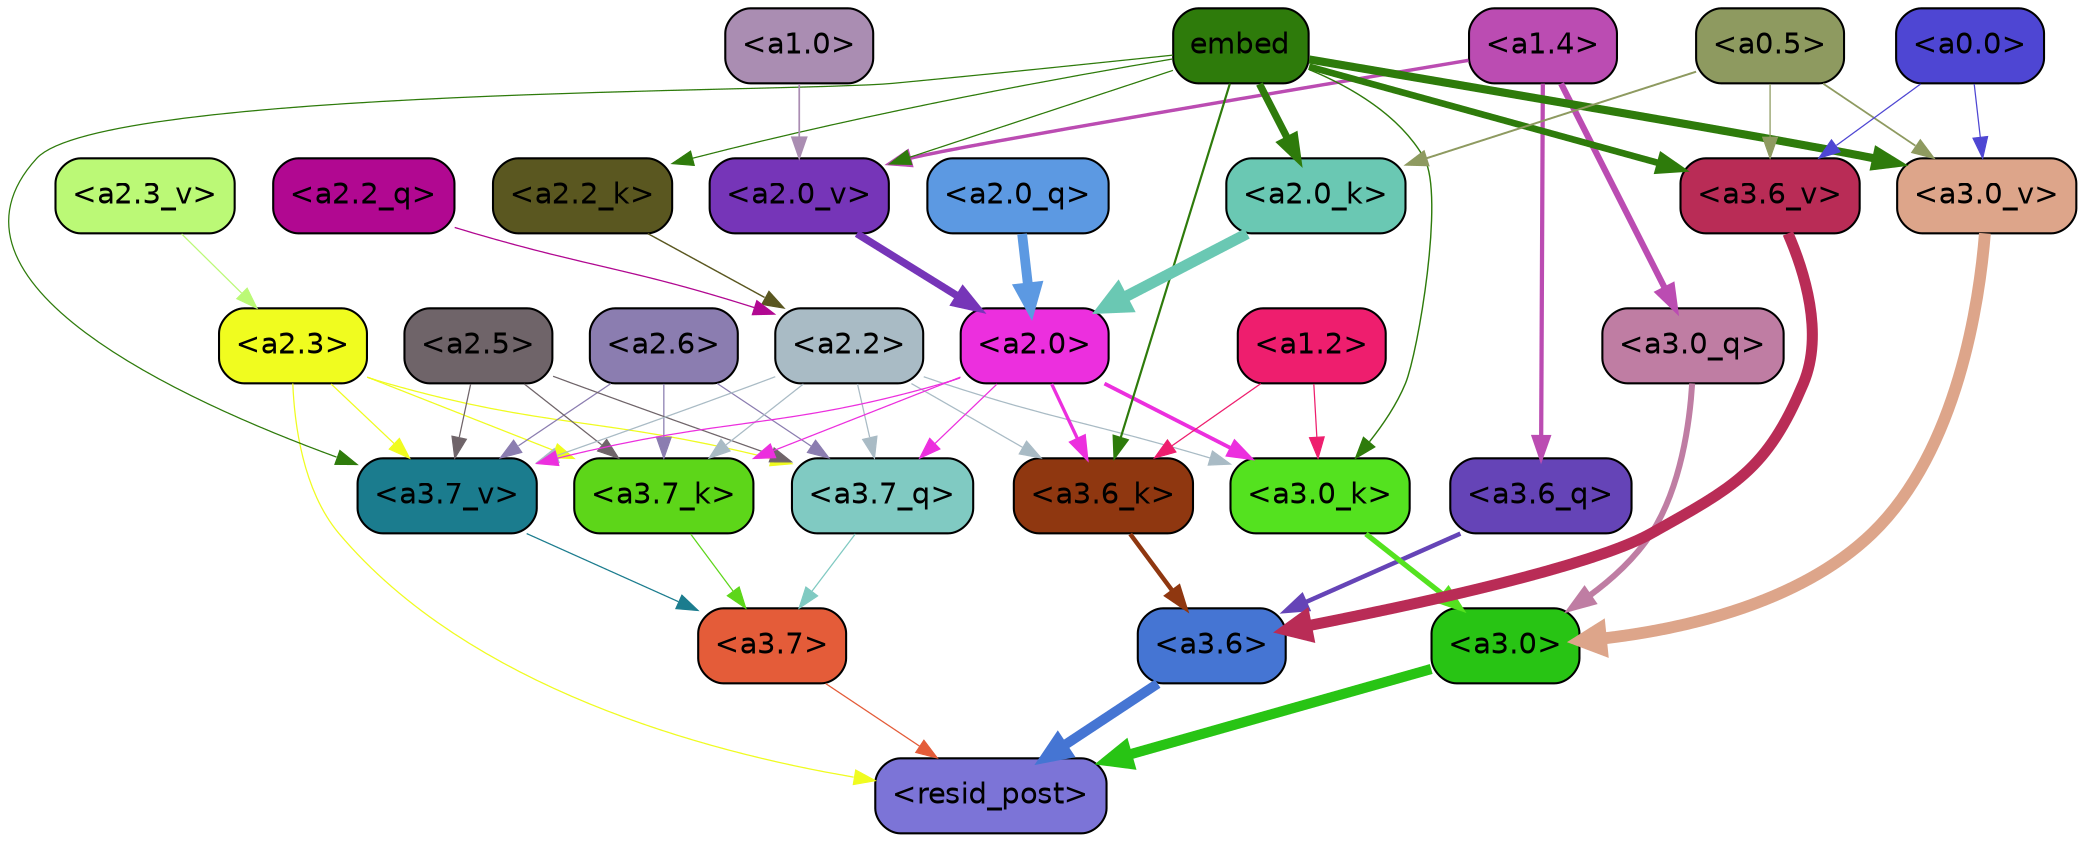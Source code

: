 strict digraph "" {
	graph [bgcolor=transparent,
		layout=dot,
		overlap=false,
		splines=true
	];
	"<a3.7>"	[color=black,
		fillcolor="#e45c39",
		fontname=Helvetica,
		shape=box,
		style="filled, rounded"];
	"<resid_post>"	[color=black,
		fillcolor="#7c74d7",
		fontname=Helvetica,
		shape=box,
		style="filled, rounded"];
	"<a3.7>" -> "<resid_post>"	[color="#e45c39",
		penwidth=0.6];
	"<a3.6>"	[color=black,
		fillcolor="#4575d3",
		fontname=Helvetica,
		shape=box,
		style="filled, rounded"];
	"<a3.6>" -> "<resid_post>"	[color="#4575d3",
		penwidth=4.751592040061951];
	"<a3.0>"	[color=black,
		fillcolor="#28c414",
		fontname=Helvetica,
		shape=box,
		style="filled, rounded"];
	"<a3.0>" -> "<resid_post>"	[color="#28c414",
		penwidth=4.904066681861877];
	"<a2.3>"	[color=black,
		fillcolor="#f0fc1f",
		fontname=Helvetica,
		shape=box,
		style="filled, rounded"];
	"<a2.3>" -> "<resid_post>"	[color="#f0fc1f",
		penwidth=0.6];
	"<a3.7_q>"	[color=black,
		fillcolor="#80cac2",
		fontname=Helvetica,
		shape=box,
		style="filled, rounded"];
	"<a2.3>" -> "<a3.7_q>"	[color="#f0fc1f",
		penwidth=0.6];
	"<a3.7_k>"	[color=black,
		fillcolor="#5dd619",
		fontname=Helvetica,
		shape=box,
		style="filled, rounded"];
	"<a2.3>" -> "<a3.7_k>"	[color="#f0fc1f",
		penwidth=0.6];
	"<a3.7_v>"	[color=black,
		fillcolor="#1b7c8e",
		fontname=Helvetica,
		shape=box,
		style="filled, rounded"];
	"<a2.3>" -> "<a3.7_v>"	[color="#f0fc1f",
		penwidth=0.6];
	"<a3.7_q>" -> "<a3.7>"	[color="#80cac2",
		penwidth=0.6];
	"<a3.6_q>"	[color=black,
		fillcolor="#6544b7",
		fontname=Helvetica,
		shape=box,
		style="filled, rounded"];
	"<a3.6_q>" -> "<a3.6>"	[color="#6544b7",
		penwidth=2.160832464694977];
	"<a3.0_q>"	[color=black,
		fillcolor="#bf7da3",
		fontname=Helvetica,
		shape=box,
		style="filled, rounded"];
	"<a3.0_q>" -> "<a3.0>"	[color="#bf7da3",
		penwidth=2.870753765106201];
	"<a3.7_k>" -> "<a3.7>"	[color="#5dd619",
		penwidth=0.6];
	"<a3.6_k>"	[color=black,
		fillcolor="#8f3710",
		fontname=Helvetica,
		shape=box,
		style="filled, rounded"];
	"<a3.6_k>" -> "<a3.6>"	[color="#8f3710",
		penwidth=2.13908451795578];
	"<a3.0_k>"	[color=black,
		fillcolor="#54e21f",
		fontname=Helvetica,
		shape=box,
		style="filled, rounded"];
	"<a3.0_k>" -> "<a3.0>"	[color="#54e21f",
		penwidth=2.520303964614868];
	"<a3.7_v>" -> "<a3.7>"	[color="#1b7c8e",
		penwidth=0.6];
	"<a3.6_v>"	[color=black,
		fillcolor="#b92c56",
		fontname=Helvetica,
		shape=box,
		style="filled, rounded"];
	"<a3.6_v>" -> "<a3.6>"	[color="#b92c56",
		penwidth=5.297133803367615];
	"<a3.0_v>"	[color=black,
		fillcolor="#dda58a",
		fontname=Helvetica,
		shape=box,
		style="filled, rounded"];
	"<a3.0_v>" -> "<a3.0>"	[color="#dda58a",
		penwidth=5.680712580680847];
	"<a2.6>"	[color=black,
		fillcolor="#8b7db0",
		fontname=Helvetica,
		shape=box,
		style="filled, rounded"];
	"<a2.6>" -> "<a3.7_q>"	[color="#8b7db0",
		penwidth=0.6];
	"<a2.6>" -> "<a3.7_k>"	[color="#8b7db0",
		penwidth=0.6];
	"<a2.6>" -> "<a3.7_v>"	[color="#8b7db0",
		penwidth=0.6];
	"<a2.5>"	[color=black,
		fillcolor="#6f6469",
		fontname=Helvetica,
		shape=box,
		style="filled, rounded"];
	"<a2.5>" -> "<a3.7_q>"	[color="#6f6469",
		penwidth=0.6];
	"<a2.5>" -> "<a3.7_k>"	[color="#6f6469",
		penwidth=0.6];
	"<a2.5>" -> "<a3.7_v>"	[color="#6f6469",
		penwidth=0.6];
	"<a2.2>"	[color=black,
		fillcolor="#a9bbc5",
		fontname=Helvetica,
		shape=box,
		style="filled, rounded"];
	"<a2.2>" -> "<a3.7_q>"	[color="#a9bbc5",
		penwidth=0.6];
	"<a2.2>" -> "<a3.7_k>"	[color="#a9bbc5",
		penwidth=0.6];
	"<a2.2>" -> "<a3.6_k>"	[color="#a9bbc5",
		penwidth=0.6];
	"<a2.2>" -> "<a3.0_k>"	[color="#a9bbc5",
		penwidth=0.6];
	"<a2.2>" -> "<a3.7_v>"	[color="#a9bbc5",
		penwidth=0.6];
	"<a2.0>"	[color=black,
		fillcolor="#ec2fde",
		fontname=Helvetica,
		shape=box,
		style="filled, rounded"];
	"<a2.0>" -> "<a3.7_q>"	[color="#ec2fde",
		penwidth=0.6];
	"<a2.0>" -> "<a3.7_k>"	[color="#ec2fde",
		penwidth=0.6];
	"<a2.0>" -> "<a3.6_k>"	[color="#ec2fde",
		penwidth=1.5897698998451233];
	"<a2.0>" -> "<a3.0_k>"	[color="#ec2fde",
		penwidth=1.8405593037605286];
	"<a2.0>" -> "<a3.7_v>"	[color="#ec2fde",
		penwidth=0.6];
	"<a1.4>"	[color=black,
		fillcolor="#bb4cb2",
		fontname=Helvetica,
		shape=box,
		style="filled, rounded"];
	"<a1.4>" -> "<a3.6_q>"	[color="#bb4cb2",
		penwidth=2.038943290710449];
	"<a1.4>" -> "<a3.0_q>"	[color="#bb4cb2",
		penwidth=2.9756359085440636];
	"<a2.0_v>"	[color=black,
		fillcolor="#7635b8",
		fontname=Helvetica,
		shape=box,
		style="filled, rounded"];
	"<a1.4>" -> "<a2.0_v>"	[color="#bb4cb2",
		penwidth=1.6503054380882531];
	"<a1.2>"	[color=black,
		fillcolor="#ee1e6e",
		fontname=Helvetica,
		shape=box,
		style="filled, rounded"];
	"<a1.2>" -> "<a3.6_k>"	[color="#ee1e6e",
		penwidth=0.6];
	"<a1.2>" -> "<a3.0_k>"	[color="#ee1e6e",
		penwidth=0.6];
	embed	[color=black,
		fillcolor="#2e7b0b",
		fontname=Helvetica,
		shape=box,
		style="filled, rounded"];
	embed -> "<a3.6_k>"	[color="#2e7b0b",
		penwidth=1.046662151813507];
	embed -> "<a3.0_k>"	[color="#2e7b0b",
		penwidth=0.6800519227981567];
	embed -> "<a3.7_v>"	[color="#2e7b0b",
		penwidth=0.6];
	embed -> "<a3.6_v>"	[color="#2e7b0b",
		penwidth=3.1840110421180725];
	embed -> "<a3.0_v>"	[color="#2e7b0b",
		penwidth=3.9005755856633186];
	"<a2.2_k>"	[color=black,
		fillcolor="#5a5720",
		fontname=Helvetica,
		shape=box,
		style="filled, rounded"];
	embed -> "<a2.2_k>"	[color="#2e7b0b",
		penwidth=0.6];
	"<a2.0_k>"	[color=black,
		fillcolor="#6ac8b3",
		fontname=Helvetica,
		shape=box,
		style="filled, rounded"];
	embed -> "<a2.0_k>"	[color="#2e7b0b",
		penwidth=3.5012558698654175];
	embed -> "<a2.0_v>"	[color="#2e7b0b",
		penwidth=0.6];
	"<a0.5>"	[color=black,
		fillcolor="#8e9a60",
		fontname=Helvetica,
		shape=box,
		style="filled, rounded"];
	"<a0.5>" -> "<a3.6_v>"	[color="#8e9a60",
		penwidth=0.6];
	"<a0.5>" -> "<a3.0_v>"	[color="#8e9a60",
		penwidth=0.8493617177009583];
	"<a0.5>" -> "<a2.0_k>"	[color="#8e9a60",
		penwidth=0.9490888118743896];
	"<a0.0>"	[color=black,
		fillcolor="#4e46d3",
		fontname=Helvetica,
		shape=box,
		style="filled, rounded"];
	"<a0.0>" -> "<a3.6_v>"	[color="#4e46d3",
		penwidth=0.6];
	"<a0.0>" -> "<a3.0_v>"	[color="#4e46d3",
		penwidth=0.6];
	"<a2.2_q>"	[color=black,
		fillcolor="#b10891",
		fontname=Helvetica,
		shape=box,
		style="filled, rounded"];
	"<a2.2_q>" -> "<a2.2>"	[color="#b10891",
		penwidth=0.6160273104906082];
	"<a2.0_q>"	[color=black,
		fillcolor="#5c99e2",
		fontname=Helvetica,
		shape=box,
		style="filled, rounded"];
	"<a2.0_q>" -> "<a2.0>"	[color="#5c99e2",
		penwidth=4.690633252263069];
	"<a2.2_k>" -> "<a2.2>"	[color="#5a5720",
		penwidth=0.6862771511077881];
	"<a2.0_k>" -> "<a2.0>"	[color="#6ac8b3",
		penwidth=5.3401959836483];
	"<a2.3_v>"	[color=black,
		fillcolor="#bbf976",
		fontname=Helvetica,
		shape=box,
		style="filled, rounded"];
	"<a2.3_v>" -> "<a2.3>"	[color="#bbf976",
		penwidth=0.6];
	"<a2.0_v>" -> "<a2.0>"	[color="#7635b8",
		penwidth=3.5938978791236877];
	"<a1.0>"	[color=black,
		fillcolor="#aa8db2",
		fontname=Helvetica,
		shape=box,
		style="filled, rounded"];
	"<a1.0>" -> "<a2.0_v>"	[color="#aa8db2",
		penwidth=0.8279995210468769];
}
